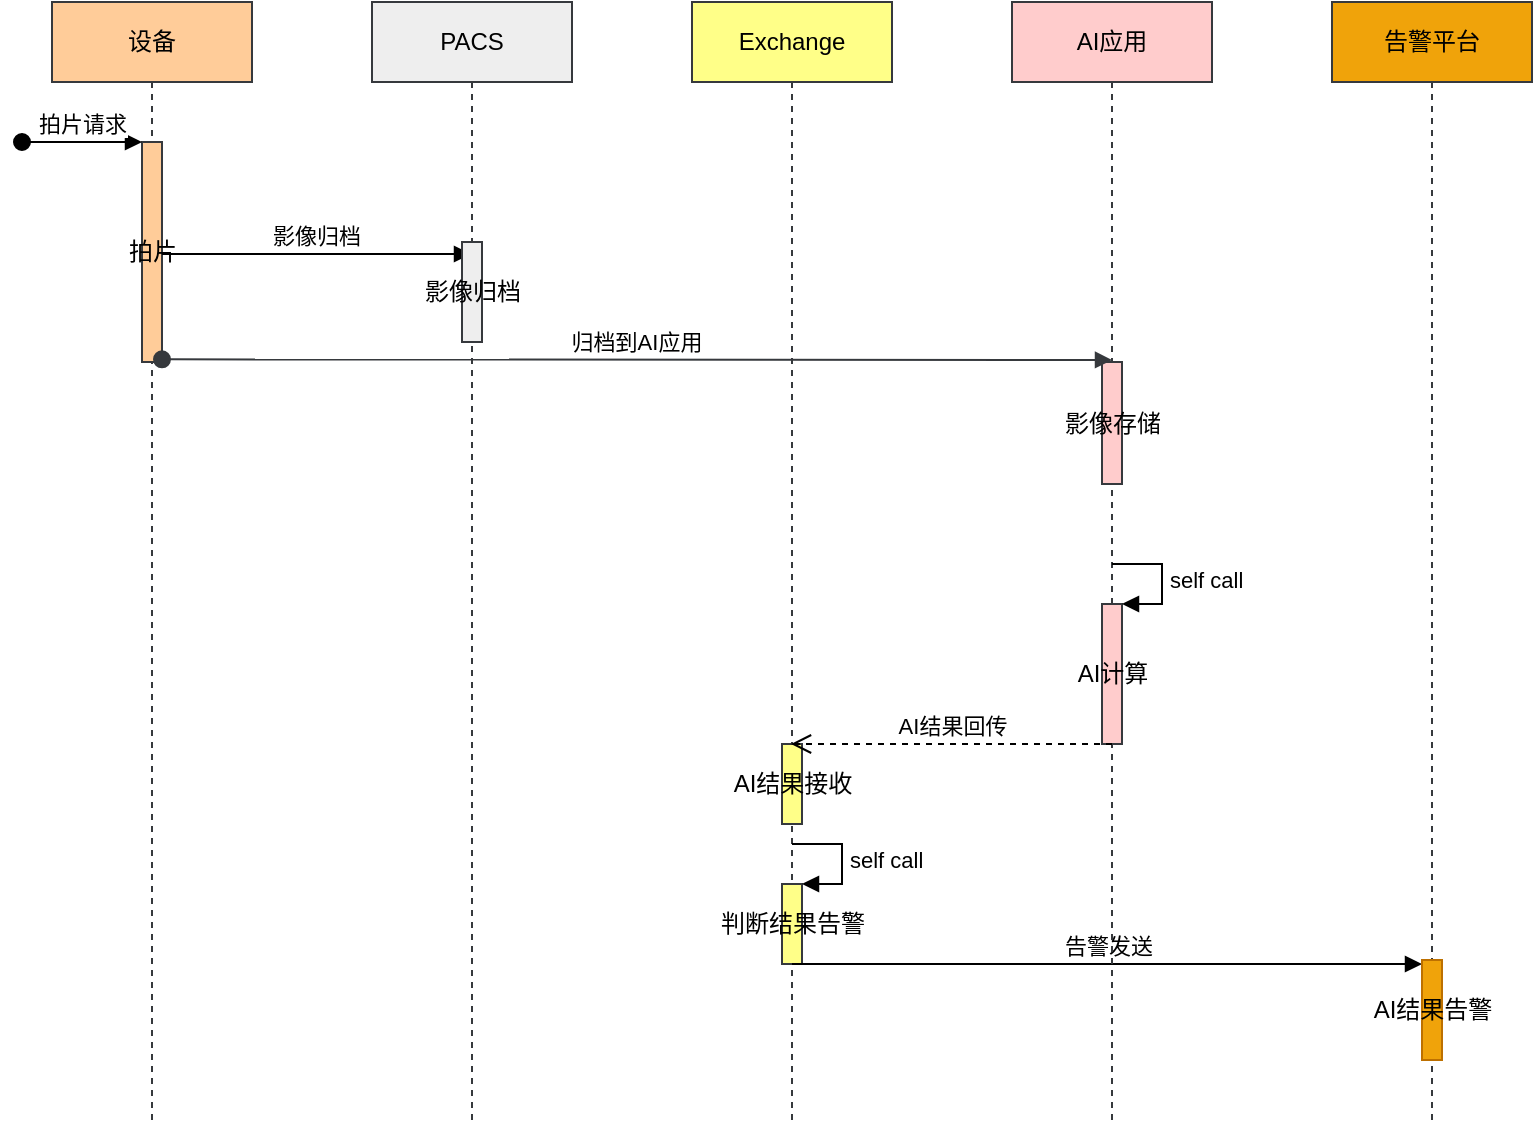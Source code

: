 <mxfile version="19.0.3" type="device"><diagram id="gKnSxPHUXZdjFv9dEIRJ" name="Page-1"><mxGraphModel dx="942" dy="685" grid="1" gridSize="10" guides="1" tooltips="1" connect="1" arrows="1" fold="1" page="1" pageScale="1" pageWidth="1169" pageHeight="827" math="0" shadow="0"><root><mxCell id="0"/><mxCell id="1" parent="0"/><mxCell id="aBzcKglwRIKpx2y4zCKN-1" value="设备" style="shape=umlLifeline;perimeter=lifelinePerimeter;whiteSpace=wrap;html=1;container=1;collapsible=0;recursiveResize=0;outlineConnect=0;fillColor=#ffcc99;strokeColor=#36393d;" parent="1" vertex="1"><mxGeometry x="80" y="40" width="100" height="560" as="geometry"/></mxCell><mxCell id="aBzcKglwRIKpx2y4zCKN-8" value="拍片" style="html=1;points=[];perimeter=orthogonalPerimeter;fillColor=#ffcc99;strokeColor=#36393d;" parent="aBzcKglwRIKpx2y4zCKN-1" vertex="1"><mxGeometry x="45" y="70" width="10" height="110" as="geometry"/></mxCell><mxCell id="aBzcKglwRIKpx2y4zCKN-9" value="拍片请求" style="html=1;verticalAlign=bottom;startArrow=oval;endArrow=block;startSize=8;rounded=0;" parent="aBzcKglwRIKpx2y4zCKN-1" target="aBzcKglwRIKpx2y4zCKN-8" edge="1"><mxGeometry relative="1" as="geometry"><mxPoint x="-15" y="70" as="sourcePoint"/></mxGeometry></mxCell><mxCell id="-o0ynydCLZoE6aIqmpnY-4" value="影像归档" style="html=1;verticalAlign=bottom;endArrow=block;rounded=0;exitX=1;exitY=0.509;exitDx=0;exitDy=0;exitPerimeter=0;" edge="1" parent="aBzcKglwRIKpx2y4zCKN-1" source="aBzcKglwRIKpx2y4zCKN-8"><mxGeometry width="80" relative="1" as="geometry"><mxPoint x="60" y="126" as="sourcePoint"/><mxPoint x="209.5" y="126" as="targetPoint"/></mxGeometry></mxCell><mxCell id="aBzcKglwRIKpx2y4zCKN-3" value="PACS" style="shape=umlLifeline;perimeter=lifelinePerimeter;whiteSpace=wrap;html=1;container=1;collapsible=0;recursiveResize=0;outlineConnect=0;fillColor=#eeeeee;strokeColor=#36393d;" parent="1" vertex="1"><mxGeometry x="240" y="40" width="100" height="560" as="geometry"/></mxCell><mxCell id="aBzcKglwRIKpx2y4zCKN-10" value="影像归档" style="html=1;points=[];perimeter=orthogonalPerimeter;fillColor=#eeeeee;strokeColor=#36393d;" parent="aBzcKglwRIKpx2y4zCKN-3" vertex="1"><mxGeometry x="45" y="120" width="10" height="50" as="geometry"/></mxCell><mxCell id="aBzcKglwRIKpx2y4zCKN-4" value="Exchange" style="shape=umlLifeline;perimeter=lifelinePerimeter;whiteSpace=wrap;html=1;container=1;collapsible=0;recursiveResize=0;outlineConnect=0;fillColor=#ffff88;strokeColor=#36393d;" parent="1" vertex="1"><mxGeometry x="400" y="40" width="100" height="560" as="geometry"/></mxCell><mxCell id="aBzcKglwRIKpx2y4zCKN-43" value="AI结果接收" style="html=1;points=[];perimeter=orthogonalPerimeter;fillColor=#ffff88;strokeColor=#36393d;" parent="aBzcKglwRIKpx2y4zCKN-4" vertex="1"><mxGeometry x="45" y="371" width="10" height="40" as="geometry"/></mxCell><mxCell id="fTsOIDBZWbof6adspIxP-12" value="判断结果告警" style="html=1;points=[];perimeter=orthogonalPerimeter;fillColor=#ffff88;strokeColor=#36393d;" parent="aBzcKglwRIKpx2y4zCKN-4" vertex="1"><mxGeometry x="45" y="441" width="10" height="40" as="geometry"/></mxCell><mxCell id="fTsOIDBZWbof6adspIxP-13" value="self call" style="edgeStyle=orthogonalEdgeStyle;html=1;align=left;spacingLeft=2;endArrow=block;rounded=0;entryX=1;entryY=0;" parent="aBzcKglwRIKpx2y4zCKN-4" target="fTsOIDBZWbof6adspIxP-12" edge="1"><mxGeometry relative="1" as="geometry"><mxPoint x="50" y="421" as="sourcePoint"/><Array as="points"><mxPoint x="75" y="421"/></Array></mxGeometry></mxCell><mxCell id="fTsOIDBZWbof6adspIxP-16" value="告警发送" style="html=1;verticalAlign=bottom;endArrow=block;entryX=0;entryY=0.04;entryDx=0;entryDy=0;entryPerimeter=0;" parent="aBzcKglwRIKpx2y4zCKN-4" target="fTsOIDBZWbof6adspIxP-17" edge="1"><mxGeometry width="80" relative="1" as="geometry"><mxPoint x="50" y="481" as="sourcePoint"/><mxPoint x="130" y="481" as="targetPoint"/></mxGeometry></mxCell><mxCell id="aBzcKglwRIKpx2y4zCKN-5" value="AI应用" style="shape=umlLifeline;perimeter=lifelinePerimeter;whiteSpace=wrap;html=1;container=1;collapsible=0;recursiveResize=0;outlineConnect=0;fillColor=#ffcccc;strokeColor=#36393d;" parent="1" vertex="1"><mxGeometry x="560" y="40" width="100" height="560" as="geometry"/></mxCell><mxCell id="aBzcKglwRIKpx2y4zCKN-38" value="AI计算" style="html=1;points=[];perimeter=orthogonalPerimeter;fillColor=#ffcccc;strokeColor=#36393d;" parent="aBzcKglwRIKpx2y4zCKN-5" vertex="1"><mxGeometry x="45" y="301" width="10" height="70" as="geometry"/></mxCell><mxCell id="aBzcKglwRIKpx2y4zCKN-39" value="self call" style="edgeStyle=orthogonalEdgeStyle;html=1;align=left;spacingLeft=2;endArrow=block;rounded=0;entryX=1;entryY=0;" parent="aBzcKglwRIKpx2y4zCKN-5" target="aBzcKglwRIKpx2y4zCKN-38" edge="1"><mxGeometry relative="1" as="geometry"><mxPoint x="50" y="281" as="sourcePoint"/><Array as="points"><mxPoint x="75" y="281"/></Array></mxGeometry></mxCell><mxCell id="aBzcKglwRIKpx2y4zCKN-18" value="影像存储" style="html=1;points=[];perimeter=orthogonalPerimeter;fillColor=#ffcccc;strokeColor=#36393d;" parent="aBzcKglwRIKpx2y4zCKN-5" vertex="1"><mxGeometry x="45" y="180" width="10" height="61" as="geometry"/></mxCell><mxCell id="aBzcKglwRIKpx2y4zCKN-11" value="归档到AI应用" style="html=1;verticalAlign=bottom;startArrow=oval;endArrow=block;startSize=8;rounded=0;exitX=1;exitY=0.988;exitDx=0;exitDy=0;exitPerimeter=0;fillColor=#ffcc99;strokeColor=#36393d;" parent="1" source="aBzcKglwRIKpx2y4zCKN-8" edge="1"><mxGeometry relative="1" as="geometry"><mxPoint x="225" y="190" as="sourcePoint"/><mxPoint x="610" y="219" as="targetPoint"/></mxGeometry></mxCell><mxCell id="aBzcKglwRIKpx2y4zCKN-40" value="AI结果回传" style="html=1;verticalAlign=bottom;endArrow=open;dashed=1;endSize=8;rounded=0;" parent="1" edge="1"><mxGeometry relative="1" as="geometry"><mxPoint x="610" y="411" as="sourcePoint"/><mxPoint x="449.5" y="411" as="targetPoint"/></mxGeometry></mxCell><mxCell id="fTsOIDBZWbof6adspIxP-3" value="告警平台" style="shape=umlLifeline;perimeter=lifelinePerimeter;whiteSpace=wrap;html=1;container=1;collapsible=0;recursiveResize=0;outlineConnect=0;fillColor=#f0a30a;strokeColor=#36393D;" parent="1" vertex="1"><mxGeometry x="720" y="40" width="100" height="560" as="geometry"/></mxCell><mxCell id="fTsOIDBZWbof6adspIxP-17" value="AI结果告警" style="html=1;points=[];perimeter=orthogonalPerimeter;fillColor=#f0a30a;strokeColor=#BD7000;" parent="fTsOIDBZWbof6adspIxP-3" vertex="1"><mxGeometry x="45" y="479" width="10" height="50" as="geometry"/></mxCell></root></mxGraphModel></diagram></mxfile>